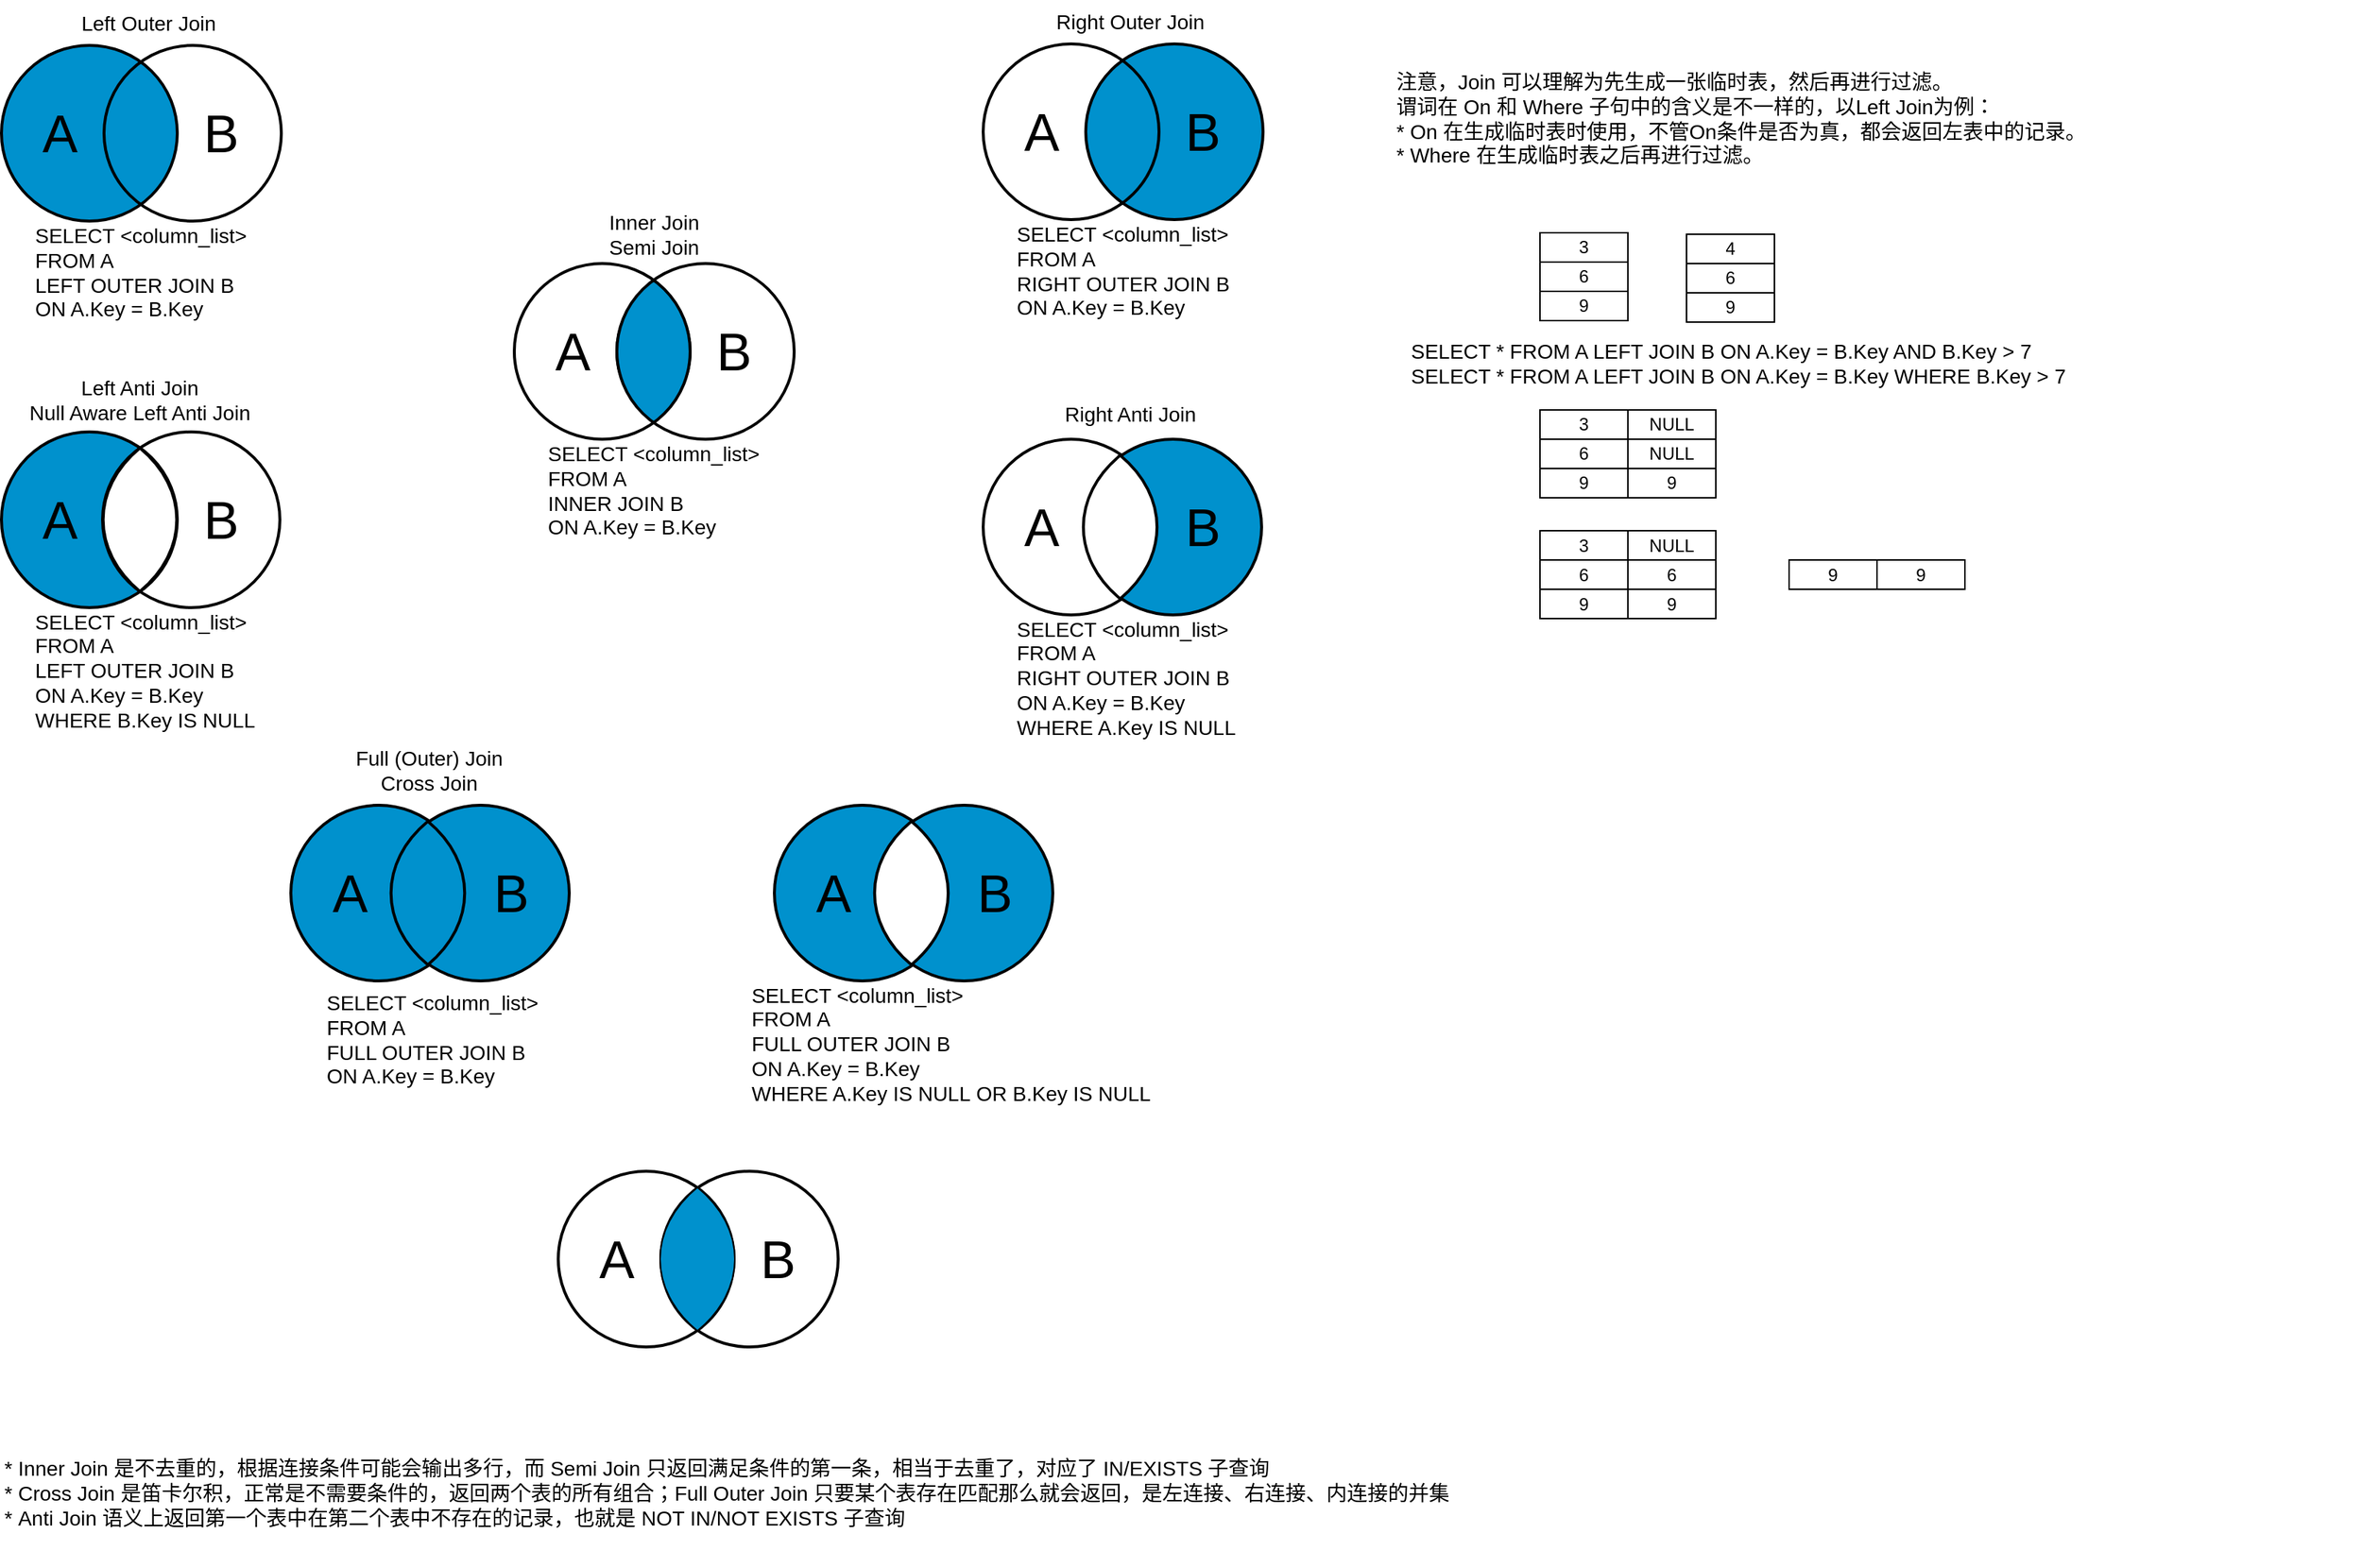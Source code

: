 <mxfile version="21.2.1" type="github" pages="2">
  <diagram name="分类" id="ajbURzdYclpMywsQjJ3K">
    <mxGraphModel dx="1509" dy="745" grid="1" gridSize="10" guides="1" tooltips="1" connect="1" arrows="1" fold="1" page="1" pageScale="1" pageWidth="827" pageHeight="1169" math="0" shadow="0">
      <root>
        <mxCell id="0" />
        <mxCell id="1" parent="0" />
        <mxCell id="jb7_rmF7QIzovICEutT_-22" value="" style="ellipse;whiteSpace=wrap;html=1;aspect=fixed;fillColor=none;strokeWidth=2;" vertex="1" parent="1">
          <mxGeometry x="390" y="810" width="120" height="120" as="geometry" />
        </mxCell>
        <mxCell id="jb7_rmF7QIzovICEutT_-23" value="" style="ellipse;whiteSpace=wrap;html=1;aspect=fixed;fillColor=none;strokeWidth=2;" vertex="1" parent="1">
          <mxGeometry x="460" y="810" width="121" height="120" as="geometry" />
        </mxCell>
        <mxCell id="jb7_rmF7QIzovICEutT_-24" value="&lt;font style=&quot;font-size: 36px;&quot;&gt;A&lt;/font&gt;" style="text;html=1;strokeColor=none;fillColor=none;align=center;verticalAlign=middle;whiteSpace=wrap;rounded=0;" vertex="1" parent="1">
          <mxGeometry x="400" y="847.5" width="60" height="45" as="geometry" />
        </mxCell>
        <mxCell id="jb7_rmF7QIzovICEutT_-26" value="&lt;font style=&quot;font-size: 36px;&quot;&gt;B&lt;/font&gt;" style="text;html=1;strokeColor=none;fillColor=none;align=center;verticalAlign=middle;whiteSpace=wrap;rounded=0;" vertex="1" parent="1">
          <mxGeometry x="510" y="847.5" width="60" height="45" as="geometry" />
        </mxCell>
        <mxCell id="jb7_rmF7QIzovICEutT_-21" value="" style="whiteSpace=wrap;html=1;shape=mxgraph.basic.pointed_oval;fillColor=#0091cd;" vertex="1" parent="1">
          <mxGeometry x="451" y="821" width="68" height="98" as="geometry" />
        </mxCell>
        <mxCell id="jb7_rmF7QIzovICEutT_-28" value="" style="ellipse;whiteSpace=wrap;html=1;aspect=fixed;fillColor=#0091cd;strokeWidth=2;" vertex="1" parent="1">
          <mxGeometry x="10" y="41" width="120" height="120" as="geometry" />
        </mxCell>
        <mxCell id="jb7_rmF7QIzovICEutT_-29" value="" style="ellipse;whiteSpace=wrap;html=1;aspect=fixed;fillColor=none;strokeWidth=2;" vertex="1" parent="1">
          <mxGeometry x="80" y="41" width="121" height="120" as="geometry" />
        </mxCell>
        <mxCell id="jb7_rmF7QIzovICEutT_-30" value="&lt;font style=&quot;font-size: 36px;&quot;&gt;A&lt;/font&gt;" style="text;html=1;strokeColor=none;fillColor=none;align=center;verticalAlign=middle;whiteSpace=wrap;rounded=0;" vertex="1" parent="1">
          <mxGeometry x="20" y="78.5" width="60" height="45" as="geometry" />
        </mxCell>
        <mxCell id="jb7_rmF7QIzovICEutT_-31" value="&lt;font style=&quot;font-size: 36px;&quot;&gt;B&lt;/font&gt;" style="text;html=1;strokeColor=none;fillColor=none;align=center;verticalAlign=middle;whiteSpace=wrap;rounded=0;" vertex="1" parent="1">
          <mxGeometry x="130" y="78.5" width="60" height="45" as="geometry" />
        </mxCell>
        <mxCell id="jb7_rmF7QIzovICEutT_-33" value="&lt;font style=&quot;font-size: 14px;&quot;&gt;SELECT &amp;lt;column_list&amp;gt;&lt;br&gt;&lt;div style=&quot;&quot;&gt;&lt;span style=&quot;background-color: initial;&quot;&gt;FROM A&lt;/span&gt;&lt;/div&gt;&lt;div style=&quot;&quot;&gt;&lt;span style=&quot;background-color: initial;&quot;&gt;LEFT OUTER JOIN B&lt;/span&gt;&lt;/div&gt;&lt;div style=&quot;&quot;&gt;&lt;span style=&quot;background-color: initial;&quot;&gt;ON A.Key = B.Key&lt;/span&gt;&lt;/div&gt;&lt;/font&gt;" style="text;html=1;strokeColor=none;fillColor=none;align=left;verticalAlign=middle;whiteSpace=wrap;rounded=0;" vertex="1" parent="1">
          <mxGeometry x="31" y="161" width="159" height="70" as="geometry" />
        </mxCell>
        <mxCell id="jb7_rmF7QIzovICEutT_-34" value="&lt;span style=&quot;font-size: 14px;&quot;&gt;Left Outer Join&lt;/span&gt;" style="text;html=1;strokeColor=none;fillColor=none;align=center;verticalAlign=middle;whiteSpace=wrap;rounded=0;" vertex="1" parent="1">
          <mxGeometry x="51" y="11" width="119" height="30" as="geometry" />
        </mxCell>
        <mxCell id="jb7_rmF7QIzovICEutT_-35" value="" style="ellipse;whiteSpace=wrap;html=1;aspect=fixed;fillColor=#0091CD;strokeWidth=2;" vertex="1" parent="1">
          <mxGeometry x="10" y="305" width="120" height="120" as="geometry" />
        </mxCell>
        <mxCell id="jb7_rmF7QIzovICEutT_-37" value="&lt;font style=&quot;font-size: 36px;&quot;&gt;A&lt;/font&gt;" style="text;html=1;strokeColor=none;fillColor=none;align=center;verticalAlign=middle;whiteSpace=wrap;rounded=0;" vertex="1" parent="1">
          <mxGeometry x="20" y="342.5" width="60" height="45" as="geometry" />
        </mxCell>
        <mxCell id="jb7_rmF7QIzovICEutT_-38" value="&lt;font style=&quot;font-size: 36px;&quot;&gt;B&lt;/font&gt;" style="text;html=1;strokeColor=none;fillColor=none;align=center;verticalAlign=middle;whiteSpace=wrap;rounded=0;" vertex="1" parent="1">
          <mxGeometry x="130" y="342.5" width="60" height="45" as="geometry" />
        </mxCell>
        <mxCell id="jb7_rmF7QIzovICEutT_-36" value="" style="ellipse;whiteSpace=wrap;html=1;aspect=fixed;fillColor=none;strokeWidth=2;" vertex="1" parent="1">
          <mxGeometry x="79" y="305" width="121" height="120" as="geometry" />
        </mxCell>
        <mxCell id="jb7_rmF7QIzovICEutT_-40" value="&lt;font style=&quot;font-size: 14px;&quot;&gt;SELECT &amp;lt;column_list&amp;gt;&lt;br&gt;&lt;div style=&quot;&quot;&gt;&lt;span style=&quot;background-color: initial;&quot;&gt;FROM A&lt;/span&gt;&lt;/div&gt;&lt;div style=&quot;&quot;&gt;&lt;span style=&quot;background-color: initial;&quot;&gt;LEFT OUTER JOIN B&lt;/span&gt;&lt;/div&gt;&lt;div style=&quot;&quot;&gt;&lt;span style=&quot;background-color: initial;&quot;&gt;ON A.Key = B.Key&lt;/span&gt;&lt;/div&gt;&lt;div style=&quot;&quot;&gt;&lt;span style=&quot;background-color: initial;&quot;&gt;WHERE B.Key IS NULL&lt;/span&gt;&lt;/div&gt;&lt;/font&gt;" style="text;html=1;strokeColor=none;fillColor=none;align=left;verticalAlign=middle;whiteSpace=wrap;rounded=0;" vertex="1" parent="1">
          <mxGeometry x="31" y="425" width="159" height="85" as="geometry" />
        </mxCell>
        <mxCell id="jb7_rmF7QIzovICEutT_-41" value="&lt;span style=&quot;font-size: 14px;&quot;&gt;Left Anti Join&lt;br&gt;Null Aware Left Anti Join&lt;br&gt;&lt;/span&gt;" style="text;html=1;strokeColor=none;fillColor=none;align=center;verticalAlign=middle;whiteSpace=wrap;rounded=0;" vertex="1" parent="1">
          <mxGeometry x="15" y="260" width="179" height="45" as="geometry" />
        </mxCell>
        <mxCell id="jb7_rmF7QIzovICEutT_-39" value="" style="whiteSpace=wrap;html=1;shape=mxgraph.basic.pointed_oval;fillColor=#FFFFFF;strokeWidth=2;" vertex="1" parent="1">
          <mxGeometry x="71" y="316" width="67" height="98" as="geometry" />
        </mxCell>
        <mxCell id="jb7_rmF7QIzovICEutT_-63" value="" style="ellipse;whiteSpace=wrap;html=1;aspect=fixed;fillColor=#0091CD;strokeWidth=2;" vertex="1" parent="1">
          <mxGeometry x="207.5" y="560" width="120" height="120" as="geometry" />
        </mxCell>
        <mxCell id="jb7_rmF7QIzovICEutT_-64" value="&lt;font style=&quot;font-size: 36px;&quot;&gt;A&lt;/font&gt;" style="text;html=1;strokeColor=none;fillColor=none;align=center;verticalAlign=middle;whiteSpace=wrap;rounded=0;" vertex="1" parent="1">
          <mxGeometry x="217.5" y="597.5" width="60" height="45" as="geometry" />
        </mxCell>
        <mxCell id="jb7_rmF7QIzovICEutT_-65" value="" style="ellipse;whiteSpace=wrap;html=1;aspect=fixed;fillColor=#0091CD;strokeWidth=2;" vertex="1" parent="1">
          <mxGeometry x="276.5" y="560" width="121" height="120" as="geometry" />
        </mxCell>
        <mxCell id="jb7_rmF7QIzovICEutT_-66" value="" style="whiteSpace=wrap;html=1;shape=mxgraph.basic.pointed_oval;fillColor=#0091CD;strokeWidth=2;" vertex="1" parent="1">
          <mxGeometry x="267.5" y="571" width="67" height="98" as="geometry" />
        </mxCell>
        <mxCell id="jb7_rmF7QIzovICEutT_-67" value="&lt;font style=&quot;font-size: 14px;&quot;&gt;SELECT &amp;lt;column_list&amp;gt;&lt;br&gt;&lt;div style=&quot;&quot;&gt;&lt;span style=&quot;background-color: initial;&quot;&gt;FROM A&lt;/span&gt;&lt;/div&gt;&lt;div style=&quot;&quot;&gt;&lt;span style=&quot;background-color: initial;&quot;&gt;FULL OUTER JOIN B&lt;/span&gt;&lt;/div&gt;&lt;div style=&quot;&quot;&gt;&lt;span style=&quot;background-color: initial;&quot;&gt;ON A.Key = B.Key&lt;/span&gt;&lt;/div&gt;&lt;/font&gt;" style="text;html=1;strokeColor=none;fillColor=none;align=left;verticalAlign=middle;whiteSpace=wrap;rounded=0;" vertex="1" parent="1">
          <mxGeometry x="230" y="680" width="157.5" height="80" as="geometry" />
        </mxCell>
        <mxCell id="jb7_rmF7QIzovICEutT_-68" value="&lt;span style=&quot;font-size: 14px;&quot;&gt;Full (Outer) Join&lt;br&gt;Cross Join&lt;/span&gt;" style="text;html=1;strokeColor=none;fillColor=none;align=center;verticalAlign=middle;whiteSpace=wrap;rounded=0;" vertex="1" parent="1">
          <mxGeometry x="214" y="520" width="176" height="31" as="geometry" />
        </mxCell>
        <mxCell id="jb7_rmF7QIzovICEutT_-69" value="&lt;font style=&quot;font-size: 36px;&quot;&gt;B&lt;/font&gt;" style="text;html=1;strokeColor=none;fillColor=none;align=center;verticalAlign=middle;whiteSpace=wrap;rounded=0;" vertex="1" parent="1">
          <mxGeometry x="327.5" y="597.5" width="60" height="45" as="geometry" />
        </mxCell>
        <mxCell id="jb7_rmF7QIzovICEutT_-74" value="" style="group" vertex="1" connectable="0" parent="1">
          <mxGeometry x="680" y="277.5" width="190" height="237.5" as="geometry" />
        </mxCell>
        <mxCell id="jb7_rmF7QIzovICEutT_-48" value="" style="ellipse;whiteSpace=wrap;html=1;aspect=fixed;fillColor=none;strokeWidth=2;" vertex="1" parent="jb7_rmF7QIzovICEutT_-74">
          <mxGeometry y="32.5" width="120" height="120" as="geometry" />
        </mxCell>
        <mxCell id="jb7_rmF7QIzovICEutT_-49" value="&lt;font style=&quot;font-size: 36px;&quot;&gt;A&lt;/font&gt;" style="text;html=1;strokeColor=none;fillColor=none;align=center;verticalAlign=middle;whiteSpace=wrap;rounded=0;" vertex="1" parent="jb7_rmF7QIzovICEutT_-74">
          <mxGeometry x="10" y="70" width="60" height="45" as="geometry" />
        </mxCell>
        <mxCell id="jb7_rmF7QIzovICEutT_-52" value="" style="ellipse;whiteSpace=wrap;html=1;aspect=fixed;fillColor=#0091CD;strokeWidth=2;" vertex="1" parent="jb7_rmF7QIzovICEutT_-74">
          <mxGeometry x="69" y="32.5" width="121" height="120" as="geometry" />
        </mxCell>
        <mxCell id="jb7_rmF7QIzovICEutT_-51" value="" style="whiteSpace=wrap;html=1;shape=mxgraph.basic.pointed_oval;fillColor=#FFFFFF;strokeWidth=2;" vertex="1" parent="jb7_rmF7QIzovICEutT_-74">
          <mxGeometry x="60" y="43.5" width="67" height="98" as="geometry" />
        </mxCell>
        <mxCell id="jb7_rmF7QIzovICEutT_-53" value="&lt;font style=&quot;font-size: 14px;&quot;&gt;SELECT &amp;lt;column_list&amp;gt;&lt;br&gt;&lt;div style=&quot;&quot;&gt;&lt;span style=&quot;background-color: initial;&quot;&gt;FROM A&lt;/span&gt;&lt;/div&gt;&lt;div style=&quot;&quot;&gt;&lt;span style=&quot;background-color: initial;&quot;&gt;RIGHT OUTER JOIN B&lt;/span&gt;&lt;/div&gt;&lt;div style=&quot;&quot;&gt;&lt;span style=&quot;background-color: initial;&quot;&gt;ON A.Key = B.Key&lt;/span&gt;&lt;/div&gt;&lt;div style=&quot;&quot;&gt;&lt;span style=&quot;background-color: initial;&quot;&gt;WHERE A.Key IS NULL&lt;/span&gt;&lt;/div&gt;&lt;/font&gt;" style="text;html=1;strokeColor=none;fillColor=none;align=left;verticalAlign=middle;whiteSpace=wrap;rounded=0;" vertex="1" parent="jb7_rmF7QIzovICEutT_-74">
          <mxGeometry x="21" y="152.5" width="159" height="85" as="geometry" />
        </mxCell>
        <mxCell id="jb7_rmF7QIzovICEutT_-54" value="&lt;span style=&quot;font-size: 14px;&quot;&gt;Right Anti Join&lt;/span&gt;" style="text;html=1;strokeColor=none;fillColor=none;align=center;verticalAlign=middle;whiteSpace=wrap;rounded=0;" vertex="1" parent="jb7_rmF7QIzovICEutT_-74">
          <mxGeometry x="41" width="119" height="30" as="geometry" />
        </mxCell>
        <mxCell id="jb7_rmF7QIzovICEutT_-55" value="&lt;font style=&quot;font-size: 36px;&quot;&gt;B&lt;/font&gt;" style="text;html=1;strokeColor=none;fillColor=none;align=center;verticalAlign=middle;whiteSpace=wrap;rounded=0;" vertex="1" parent="jb7_rmF7QIzovICEutT_-74">
          <mxGeometry x="120" y="70" width="60" height="45" as="geometry" />
        </mxCell>
        <mxCell id="jb7_rmF7QIzovICEutT_-75" value="&lt;span style=&quot;font-size: 14px;&quot;&gt;* Inner Join 是不去重的，根据连接条件可能会输出多行，而 Semi Join 只返回满足条件的第一条，相当于去重了，对应了 IN/EXISTS 子查询&lt;br&gt;* Cross Join 是笛卡尔积，正常是不需要条件的，返回两个表的所有组合；Full Outer Join 只要某个表存在匹配那么就会返回，是左连接、右连接、内连接的并集&lt;br&gt;* Anti Join 语义上返回第一个表中在第二个表中不存在的记录，也就是 NOT IN/NOT EXISTS 子查询&lt;br&gt;&lt;/span&gt;" style="text;html=1;strokeColor=none;fillColor=none;align=left;verticalAlign=middle;whiteSpace=wrap;rounded=0;" vertex="1" parent="1">
          <mxGeometry x="10" y="980" width="1000" height="100" as="geometry" />
        </mxCell>
        <mxCell id="jb7_rmF7QIzovICEutT_-76" value="" style="group" vertex="1" connectable="0" parent="1">
          <mxGeometry x="680" y="10" width="191" height="220" as="geometry" />
        </mxCell>
        <mxCell id="jb7_rmF7QIzovICEutT_-43" value="" style="ellipse;whiteSpace=wrap;html=1;aspect=fixed;fillColor=#0091CD;strokeWidth=2;" vertex="1" parent="jb7_rmF7QIzovICEutT_-76">
          <mxGeometry x="70" y="30" width="121" height="120" as="geometry" />
        </mxCell>
        <mxCell id="jb7_rmF7QIzovICEutT_-44" value="&lt;font style=&quot;font-size: 36px;&quot;&gt;A&lt;/font&gt;" style="text;html=1;strokeColor=none;fillColor=none;align=center;verticalAlign=middle;whiteSpace=wrap;rounded=0;" vertex="1" parent="jb7_rmF7QIzovICEutT_-76">
          <mxGeometry x="10" y="67.5" width="60" height="45" as="geometry" />
        </mxCell>
        <mxCell id="jb7_rmF7QIzovICEutT_-45" value="&lt;font style=&quot;font-size: 36px;&quot;&gt;B&lt;/font&gt;" style="text;html=1;strokeColor=none;fillColor=none;align=center;verticalAlign=middle;whiteSpace=wrap;rounded=0;" vertex="1" parent="jb7_rmF7QIzovICEutT_-76">
          <mxGeometry x="120" y="67.5" width="60" height="45" as="geometry" />
        </mxCell>
        <mxCell id="jb7_rmF7QIzovICEutT_-46" value="&lt;font style=&quot;font-size: 14px;&quot;&gt;SELECT &amp;lt;column_list&amp;gt;&lt;br&gt;&lt;div style=&quot;&quot;&gt;&lt;span style=&quot;background-color: initial;&quot;&gt;FROM A&lt;/span&gt;&lt;/div&gt;&lt;div style=&quot;&quot;&gt;&lt;span style=&quot;background-color: initial;&quot;&gt;RIGHT OUTER JOIN B&lt;/span&gt;&lt;/div&gt;&lt;div style=&quot;&quot;&gt;&lt;span style=&quot;background-color: initial;&quot;&gt;ON A.Key = B.Key&lt;/span&gt;&lt;/div&gt;&lt;/font&gt;" style="text;html=1;strokeColor=none;fillColor=none;align=left;verticalAlign=middle;whiteSpace=wrap;rounded=0;" vertex="1" parent="jb7_rmF7QIzovICEutT_-76">
          <mxGeometry x="21" y="150" width="159" height="70" as="geometry" />
        </mxCell>
        <mxCell id="jb7_rmF7QIzovICEutT_-47" value="&lt;span style=&quot;font-size: 14px;&quot;&gt;Right Outer Join&lt;/span&gt;" style="text;html=1;strokeColor=none;fillColor=none;align=center;verticalAlign=middle;whiteSpace=wrap;rounded=0;" vertex="1" parent="jb7_rmF7QIzovICEutT_-76">
          <mxGeometry x="41" width="119" height="30" as="geometry" />
        </mxCell>
        <mxCell id="jb7_rmF7QIzovICEutT_-42" value="" style="ellipse;whiteSpace=wrap;html=1;aspect=fixed;fillColor=none;strokeWidth=2;" vertex="1" parent="jb7_rmF7QIzovICEutT_-76">
          <mxGeometry y="30" width="120" height="120" as="geometry" />
        </mxCell>
        <mxCell id="jb7_rmF7QIzovICEutT_-77" value="" style="group" vertex="1" connectable="0" parent="1">
          <mxGeometry x="360" y="150" width="191" height="230" as="geometry" />
        </mxCell>
        <mxCell id="jb7_rmF7QIzovICEutT_-8" value="" style="whiteSpace=wrap;html=1;shape=mxgraph.basic.pointed_oval;fillColor=#0091cd;" vertex="1" parent="jb7_rmF7QIzovICEutT_-77">
          <mxGeometry x="61" y="51" width="68" height="98" as="geometry" />
        </mxCell>
        <mxCell id="jb7_rmF7QIzovICEutT_-6" value="" style="ellipse;whiteSpace=wrap;html=1;aspect=fixed;fillColor=none;strokeWidth=2;" vertex="1" parent="jb7_rmF7QIzovICEutT_-77">
          <mxGeometry y="40" width="120" height="120" as="geometry" />
        </mxCell>
        <mxCell id="jb7_rmF7QIzovICEutT_-7" value="" style="ellipse;whiteSpace=wrap;html=1;aspect=fixed;fillColor=none;strokeWidth=2;" vertex="1" parent="jb7_rmF7QIzovICEutT_-77">
          <mxGeometry x="70" y="40" width="121" height="120" as="geometry" />
        </mxCell>
        <mxCell id="jb7_rmF7QIzovICEutT_-10" value="&lt;font style=&quot;font-size: 36px;&quot;&gt;A&lt;/font&gt;" style="text;html=1;strokeColor=none;fillColor=none;align=center;verticalAlign=middle;whiteSpace=wrap;rounded=0;" vertex="1" parent="jb7_rmF7QIzovICEutT_-77">
          <mxGeometry x="10" y="77.5" width="60" height="45" as="geometry" />
        </mxCell>
        <mxCell id="jb7_rmF7QIzovICEutT_-11" value="&lt;font style=&quot;font-size: 14px;&quot;&gt;SELECT &amp;lt;column_list&amp;gt;&lt;br&gt;&lt;div style=&quot;&quot;&gt;&lt;span style=&quot;background-color: initial;&quot;&gt;FROM A&lt;/span&gt;&lt;/div&gt;&lt;div style=&quot;&quot;&gt;&lt;span style=&quot;background-color: initial;&quot;&gt;INNER JOIN B&lt;/span&gt;&lt;/div&gt;&lt;div style=&quot;&quot;&gt;&lt;span style=&quot;background-color: initial;&quot;&gt;ON A.Key = B.Key&lt;/span&gt;&lt;/div&gt;&lt;/font&gt;" style="text;html=1;strokeColor=none;fillColor=none;align=left;verticalAlign=middle;whiteSpace=wrap;rounded=0;" vertex="1" parent="jb7_rmF7QIzovICEutT_-77">
          <mxGeometry x="21" y="160" width="159" height="70" as="geometry" />
        </mxCell>
        <mxCell id="jb7_rmF7QIzovICEutT_-12" value="&lt;font style=&quot;font-size: 36px;&quot;&gt;B&lt;/font&gt;" style="text;html=1;strokeColor=none;fillColor=none;align=center;verticalAlign=middle;whiteSpace=wrap;rounded=0;" vertex="1" parent="jb7_rmF7QIzovICEutT_-77">
          <mxGeometry x="120" y="77.5" width="60" height="45" as="geometry" />
        </mxCell>
        <mxCell id="jb7_rmF7QIzovICEutT_-13" value="&lt;span style=&quot;font-size: 14px;&quot;&gt;Inner Join&lt;br&gt;Semi Join&lt;br&gt;&lt;/span&gt;" style="text;html=1;strokeColor=none;fillColor=none;align=center;verticalAlign=middle;whiteSpace=wrap;rounded=0;" vertex="1" parent="jb7_rmF7QIzovICEutT_-77">
          <mxGeometry x="35.5" width="119" height="40" as="geometry" />
        </mxCell>
        <mxCell id="jb7_rmF7QIzovICEutT_-56" value="" style="ellipse;whiteSpace=wrap;html=1;aspect=fixed;fillColor=#0091CD;strokeWidth=2;" vertex="1" parent="1">
          <mxGeometry x="537.5" y="560" width="120" height="120" as="geometry" />
        </mxCell>
        <mxCell id="jb7_rmF7QIzovICEutT_-57" value="&lt;font style=&quot;font-size: 36px;&quot;&gt;A&lt;/font&gt;" style="text;html=1;strokeColor=none;fillColor=none;align=center;verticalAlign=middle;whiteSpace=wrap;rounded=0;" vertex="1" parent="1">
          <mxGeometry x="547.5" y="597.5" width="60" height="45" as="geometry" />
        </mxCell>
        <mxCell id="jb7_rmF7QIzovICEutT_-58" value="" style="ellipse;whiteSpace=wrap;html=1;aspect=fixed;fillColor=#0091CD;strokeWidth=2;" vertex="1" parent="1">
          <mxGeometry x="606.5" y="560" width="121" height="120" as="geometry" />
        </mxCell>
        <mxCell id="jb7_rmF7QIzovICEutT_-59" value="" style="whiteSpace=wrap;html=1;shape=mxgraph.basic.pointed_oval;fillColor=#FFFFFF;strokeWidth=2;" vertex="1" parent="1">
          <mxGeometry x="597.5" y="571" width="67" height="98" as="geometry" />
        </mxCell>
        <mxCell id="jb7_rmF7QIzovICEutT_-60" value="&lt;font style=&quot;font-size: 14px;&quot;&gt;SELECT &amp;lt;column_list&amp;gt;&lt;br&gt;&lt;div style=&quot;&quot;&gt;&lt;span style=&quot;background-color: initial;&quot;&gt;FROM A&lt;/span&gt;&lt;/div&gt;&lt;div style=&quot;&quot;&gt;&lt;span style=&quot;background-color: initial;&quot;&gt;FULL OUTER JOIN B&lt;/span&gt;&lt;/div&gt;&lt;div style=&quot;&quot;&gt;&lt;span style=&quot;background-color: initial;&quot;&gt;ON A.Key = B.Key&lt;/span&gt;&lt;/div&gt;&lt;div style=&quot;&quot;&gt;&lt;span style=&quot;background-color: initial;&quot;&gt;WHERE A.Key IS NULL&amp;nbsp;&lt;/span&gt;&lt;span style=&quot;background-color: initial;&quot;&gt;OR B.Key IS NULL&lt;/span&gt;&lt;/div&gt;&lt;/font&gt;" style="text;html=1;strokeColor=none;fillColor=none;align=left;verticalAlign=middle;whiteSpace=wrap;rounded=0;" vertex="1" parent="1">
          <mxGeometry x="520" y="680" width="294" height="85" as="geometry" />
        </mxCell>
        <mxCell id="jb7_rmF7QIzovICEutT_-62" value="&lt;font style=&quot;font-size: 36px;&quot;&gt;B&lt;/font&gt;" style="text;html=1;strokeColor=none;fillColor=none;align=center;verticalAlign=middle;whiteSpace=wrap;rounded=0;" vertex="1" parent="1">
          <mxGeometry x="657.5" y="597.5" width="60" height="45" as="geometry" />
        </mxCell>
        <mxCell id="dm5WnKuG15A1EE_-nK1A-1" value="&lt;span style=&quot;font-size: 14px;&quot;&gt;注意，Join 可以理解为先生成一张临时表，然后再进行过滤。&lt;br&gt;谓词在 On 和 Where 子句中的含义是不一样的，以Left Join为例：&lt;br&gt;* On 在生成临时表时使用，不管On条件是否为真，都会返回左表中的记录。&lt;br&gt;* Where 在生成临时表之后再进行过滤。&lt;br&gt;&lt;/span&gt;" style="text;html=1;strokeColor=none;fillColor=none;align=left;verticalAlign=middle;whiteSpace=wrap;rounded=0;" vertex="1" parent="1">
          <mxGeometry x="960" y="41" width="660" height="100" as="geometry" />
        </mxCell>
        <mxCell id="dm5WnKuG15A1EE_-nK1A-9" value="" style="shape=table;startSize=0;container=1;collapsible=0;childLayout=tableLayout;" vertex="1" parent="1">
          <mxGeometry x="1060" y="169" width="60" height="60" as="geometry" />
        </mxCell>
        <mxCell id="dm5WnKuG15A1EE_-nK1A-10" value="" style="shape=tableRow;horizontal=0;startSize=0;swimlaneHead=0;swimlaneBody=0;strokeColor=inherit;top=0;left=0;bottom=0;right=0;collapsible=0;dropTarget=0;fillColor=none;points=[[0,0.5],[1,0.5]];portConstraint=eastwest;" vertex="1" parent="dm5WnKuG15A1EE_-nK1A-9">
          <mxGeometry width="60" height="20" as="geometry" />
        </mxCell>
        <mxCell id="dm5WnKuG15A1EE_-nK1A-11" value="3" style="shape=partialRectangle;html=1;whiteSpace=wrap;connectable=0;strokeColor=inherit;overflow=hidden;fillColor=none;top=0;left=0;bottom=0;right=0;pointerEvents=1;" vertex="1" parent="dm5WnKuG15A1EE_-nK1A-10">
          <mxGeometry width="60" height="20" as="geometry">
            <mxRectangle width="60" height="20" as="alternateBounds" />
          </mxGeometry>
        </mxCell>
        <mxCell id="dm5WnKuG15A1EE_-nK1A-12" value="" style="shape=tableRow;horizontal=0;startSize=0;swimlaneHead=0;swimlaneBody=0;strokeColor=inherit;top=0;left=0;bottom=0;right=0;collapsible=0;dropTarget=0;fillColor=none;points=[[0,0.5],[1,0.5]];portConstraint=eastwest;" vertex="1" parent="dm5WnKuG15A1EE_-nK1A-9">
          <mxGeometry y="20" width="60" height="20" as="geometry" />
        </mxCell>
        <mxCell id="dm5WnKuG15A1EE_-nK1A-13" value="6" style="shape=partialRectangle;html=1;whiteSpace=wrap;connectable=0;strokeColor=inherit;overflow=hidden;fillColor=none;top=0;left=0;bottom=0;right=0;pointerEvents=1;" vertex="1" parent="dm5WnKuG15A1EE_-nK1A-12">
          <mxGeometry width="60" height="20" as="geometry">
            <mxRectangle width="60" height="20" as="alternateBounds" />
          </mxGeometry>
        </mxCell>
        <mxCell id="dm5WnKuG15A1EE_-nK1A-14" value="" style="shape=tableRow;horizontal=0;startSize=0;swimlaneHead=0;swimlaneBody=0;strokeColor=inherit;top=0;left=0;bottom=0;right=0;collapsible=0;dropTarget=0;fillColor=none;points=[[0,0.5],[1,0.5]];portConstraint=eastwest;" vertex="1" parent="dm5WnKuG15A1EE_-nK1A-9">
          <mxGeometry y="40" width="60" height="20" as="geometry" />
        </mxCell>
        <mxCell id="dm5WnKuG15A1EE_-nK1A-15" value="9" style="shape=partialRectangle;html=1;whiteSpace=wrap;connectable=0;strokeColor=inherit;overflow=hidden;fillColor=none;top=0;left=0;bottom=0;right=0;pointerEvents=1;" vertex="1" parent="dm5WnKuG15A1EE_-nK1A-14">
          <mxGeometry width="60" height="20" as="geometry">
            <mxRectangle width="60" height="20" as="alternateBounds" />
          </mxGeometry>
        </mxCell>
        <mxCell id="dm5WnKuG15A1EE_-nK1A-16" value="" style="shape=table;startSize=0;container=1;collapsible=0;childLayout=tableLayout;" vertex="1" parent="1">
          <mxGeometry x="1160" y="170" width="60" height="60" as="geometry" />
        </mxCell>
        <mxCell id="dm5WnKuG15A1EE_-nK1A-17" value="" style="shape=tableRow;horizontal=0;startSize=0;swimlaneHead=0;swimlaneBody=0;strokeColor=inherit;top=0;left=0;bottom=0;right=0;collapsible=0;dropTarget=0;fillColor=none;points=[[0,0.5],[1,0.5]];portConstraint=eastwest;" vertex="1" parent="dm5WnKuG15A1EE_-nK1A-16">
          <mxGeometry width="60" height="20" as="geometry" />
        </mxCell>
        <mxCell id="dm5WnKuG15A1EE_-nK1A-18" value="4" style="shape=partialRectangle;html=1;whiteSpace=wrap;connectable=0;strokeColor=inherit;overflow=hidden;fillColor=none;top=0;left=0;bottom=0;right=0;pointerEvents=1;" vertex="1" parent="dm5WnKuG15A1EE_-nK1A-17">
          <mxGeometry width="60" height="20" as="geometry">
            <mxRectangle width="60" height="20" as="alternateBounds" />
          </mxGeometry>
        </mxCell>
        <mxCell id="dm5WnKuG15A1EE_-nK1A-19" value="" style="shape=tableRow;horizontal=0;startSize=0;swimlaneHead=0;swimlaneBody=0;strokeColor=inherit;top=0;left=0;bottom=0;right=0;collapsible=0;dropTarget=0;fillColor=none;points=[[0,0.5],[1,0.5]];portConstraint=eastwest;" vertex="1" parent="dm5WnKuG15A1EE_-nK1A-16">
          <mxGeometry y="20" width="60" height="20" as="geometry" />
        </mxCell>
        <mxCell id="dm5WnKuG15A1EE_-nK1A-20" value="6" style="shape=partialRectangle;html=1;whiteSpace=wrap;connectable=0;strokeColor=inherit;overflow=hidden;fillColor=none;top=0;left=0;bottom=0;right=0;pointerEvents=1;" vertex="1" parent="dm5WnKuG15A1EE_-nK1A-19">
          <mxGeometry width="60" height="20" as="geometry">
            <mxRectangle width="60" height="20" as="alternateBounds" />
          </mxGeometry>
        </mxCell>
        <mxCell id="dm5WnKuG15A1EE_-nK1A-21" value="" style="shape=tableRow;horizontal=0;startSize=0;swimlaneHead=0;swimlaneBody=0;strokeColor=inherit;top=0;left=0;bottom=0;right=0;collapsible=0;dropTarget=0;fillColor=none;points=[[0,0.5],[1,0.5]];portConstraint=eastwest;" vertex="1" parent="dm5WnKuG15A1EE_-nK1A-16">
          <mxGeometry y="40" width="60" height="20" as="geometry" />
        </mxCell>
        <mxCell id="dm5WnKuG15A1EE_-nK1A-22" value="9" style="shape=partialRectangle;html=1;whiteSpace=wrap;connectable=0;strokeColor=inherit;overflow=hidden;fillColor=none;top=0;left=0;bottom=0;right=0;pointerEvents=1;" vertex="1" parent="dm5WnKuG15A1EE_-nK1A-21">
          <mxGeometry width="60" height="20" as="geometry">
            <mxRectangle width="60" height="20" as="alternateBounds" />
          </mxGeometry>
        </mxCell>
        <mxCell id="dm5WnKuG15A1EE_-nK1A-23" value="&lt;font style=&quot;font-size: 14px;&quot;&gt;&lt;font style=&quot;&quot;&gt;SELECT * FROM A LEFT JOIN B ON A.Key = B.Key AND B.Key &amp;gt; 7&lt;br&gt;&lt;/font&gt;SELECT * FROM A LEFT JOIN B ON A.Key = B.Key WHERE B.Key &amp;gt; 7&lt;/font&gt;&lt;span style=&quot;font-size: 14px;&quot;&gt;&lt;br&gt;&lt;/span&gt;" style="text;html=1;strokeColor=none;fillColor=none;align=left;verticalAlign=middle;whiteSpace=wrap;rounded=0;" vertex="1" parent="1">
          <mxGeometry x="970" y="232.5" width="500" height="50" as="geometry" />
        </mxCell>
        <mxCell id="dm5WnKuG15A1EE_-nK1A-24" value="" style="shape=table;startSize=0;container=1;collapsible=0;childLayout=tableLayout;" vertex="1" parent="1">
          <mxGeometry x="1060" y="290" width="120" height="60" as="geometry" />
        </mxCell>
        <mxCell id="dm5WnKuG15A1EE_-nK1A-25" value="" style="shape=tableRow;horizontal=0;startSize=0;swimlaneHead=0;swimlaneBody=0;strokeColor=inherit;top=0;left=0;bottom=0;right=0;collapsible=0;dropTarget=0;fillColor=none;points=[[0,0.5],[1,0.5]];portConstraint=eastwest;" vertex="1" parent="dm5WnKuG15A1EE_-nK1A-24">
          <mxGeometry width="120" height="20" as="geometry" />
        </mxCell>
        <mxCell id="dm5WnKuG15A1EE_-nK1A-26" value="3" style="shape=partialRectangle;html=1;whiteSpace=wrap;connectable=0;strokeColor=inherit;overflow=hidden;fillColor=none;top=0;left=0;bottom=0;right=0;pointerEvents=1;" vertex="1" parent="dm5WnKuG15A1EE_-nK1A-25">
          <mxGeometry width="60" height="20" as="geometry">
            <mxRectangle width="60" height="20" as="alternateBounds" />
          </mxGeometry>
        </mxCell>
        <mxCell id="dm5WnKuG15A1EE_-nK1A-27" value="NULL" style="shape=partialRectangle;html=1;whiteSpace=wrap;connectable=0;strokeColor=inherit;overflow=hidden;fillColor=none;top=0;left=0;bottom=0;right=0;pointerEvents=1;" vertex="1" parent="dm5WnKuG15A1EE_-nK1A-25">
          <mxGeometry x="60" width="60" height="20" as="geometry">
            <mxRectangle width="60" height="20" as="alternateBounds" />
          </mxGeometry>
        </mxCell>
        <mxCell id="dm5WnKuG15A1EE_-nK1A-28" value="" style="shape=tableRow;horizontal=0;startSize=0;swimlaneHead=0;swimlaneBody=0;strokeColor=inherit;top=0;left=0;bottom=0;right=0;collapsible=0;dropTarget=0;fillColor=none;points=[[0,0.5],[1,0.5]];portConstraint=eastwest;" vertex="1" parent="dm5WnKuG15A1EE_-nK1A-24">
          <mxGeometry y="20" width="120" height="20" as="geometry" />
        </mxCell>
        <mxCell id="dm5WnKuG15A1EE_-nK1A-29" value="6" style="shape=partialRectangle;html=1;whiteSpace=wrap;connectable=0;strokeColor=inherit;overflow=hidden;fillColor=none;top=0;left=0;bottom=0;right=0;pointerEvents=1;" vertex="1" parent="dm5WnKuG15A1EE_-nK1A-28">
          <mxGeometry width="60" height="20" as="geometry">
            <mxRectangle width="60" height="20" as="alternateBounds" />
          </mxGeometry>
        </mxCell>
        <mxCell id="dm5WnKuG15A1EE_-nK1A-30" value="NULL" style="shape=partialRectangle;html=1;whiteSpace=wrap;connectable=0;strokeColor=inherit;overflow=hidden;fillColor=none;top=0;left=0;bottom=0;right=0;pointerEvents=1;" vertex="1" parent="dm5WnKuG15A1EE_-nK1A-28">
          <mxGeometry x="60" width="60" height="20" as="geometry">
            <mxRectangle width="60" height="20" as="alternateBounds" />
          </mxGeometry>
        </mxCell>
        <mxCell id="dm5WnKuG15A1EE_-nK1A-31" value="" style="shape=tableRow;horizontal=0;startSize=0;swimlaneHead=0;swimlaneBody=0;strokeColor=inherit;top=0;left=0;bottom=0;right=0;collapsible=0;dropTarget=0;fillColor=none;points=[[0,0.5],[1,0.5]];portConstraint=eastwest;" vertex="1" parent="dm5WnKuG15A1EE_-nK1A-24">
          <mxGeometry y="40" width="120" height="20" as="geometry" />
        </mxCell>
        <mxCell id="dm5WnKuG15A1EE_-nK1A-32" value="9" style="shape=partialRectangle;html=1;whiteSpace=wrap;connectable=0;strokeColor=inherit;overflow=hidden;fillColor=none;top=0;left=0;bottom=0;right=0;pointerEvents=1;" vertex="1" parent="dm5WnKuG15A1EE_-nK1A-31">
          <mxGeometry width="60" height="20" as="geometry">
            <mxRectangle width="60" height="20" as="alternateBounds" />
          </mxGeometry>
        </mxCell>
        <mxCell id="dm5WnKuG15A1EE_-nK1A-33" value="9" style="shape=partialRectangle;html=1;whiteSpace=wrap;connectable=0;strokeColor=inherit;overflow=hidden;fillColor=none;top=0;left=0;bottom=0;right=0;pointerEvents=1;" vertex="1" parent="dm5WnKuG15A1EE_-nK1A-31">
          <mxGeometry x="60" width="60" height="20" as="geometry">
            <mxRectangle width="60" height="20" as="alternateBounds" />
          </mxGeometry>
        </mxCell>
        <mxCell id="dm5WnKuG15A1EE_-nK1A-34" value="" style="shape=table;startSize=0;container=1;collapsible=0;childLayout=tableLayout;" vertex="1" parent="1">
          <mxGeometry x="1060" y="372.5" width="120" height="60" as="geometry" />
        </mxCell>
        <mxCell id="dm5WnKuG15A1EE_-nK1A-35" value="" style="shape=tableRow;horizontal=0;startSize=0;swimlaneHead=0;swimlaneBody=0;strokeColor=inherit;top=0;left=0;bottom=0;right=0;collapsible=0;dropTarget=0;fillColor=none;points=[[0,0.5],[1,0.5]];portConstraint=eastwest;" vertex="1" parent="dm5WnKuG15A1EE_-nK1A-34">
          <mxGeometry width="120" height="20" as="geometry" />
        </mxCell>
        <mxCell id="dm5WnKuG15A1EE_-nK1A-36" value="3" style="shape=partialRectangle;html=1;whiteSpace=wrap;connectable=0;strokeColor=inherit;overflow=hidden;fillColor=none;top=0;left=0;bottom=0;right=0;pointerEvents=1;" vertex="1" parent="dm5WnKuG15A1EE_-nK1A-35">
          <mxGeometry width="60" height="20" as="geometry">
            <mxRectangle width="60" height="20" as="alternateBounds" />
          </mxGeometry>
        </mxCell>
        <mxCell id="dm5WnKuG15A1EE_-nK1A-37" value="NULL" style="shape=partialRectangle;html=1;whiteSpace=wrap;connectable=0;strokeColor=inherit;overflow=hidden;fillColor=none;top=0;left=0;bottom=0;right=0;pointerEvents=1;" vertex="1" parent="dm5WnKuG15A1EE_-nK1A-35">
          <mxGeometry x="60" width="60" height="20" as="geometry">
            <mxRectangle width="60" height="20" as="alternateBounds" />
          </mxGeometry>
        </mxCell>
        <mxCell id="dm5WnKuG15A1EE_-nK1A-38" value="" style="shape=tableRow;horizontal=0;startSize=0;swimlaneHead=0;swimlaneBody=0;strokeColor=inherit;top=0;left=0;bottom=0;right=0;collapsible=0;dropTarget=0;fillColor=none;points=[[0,0.5],[1,0.5]];portConstraint=eastwest;" vertex="1" parent="dm5WnKuG15A1EE_-nK1A-34">
          <mxGeometry y="20" width="120" height="20" as="geometry" />
        </mxCell>
        <mxCell id="dm5WnKuG15A1EE_-nK1A-39" value="6" style="shape=partialRectangle;html=1;whiteSpace=wrap;connectable=0;strokeColor=inherit;overflow=hidden;fillColor=none;top=0;left=0;bottom=0;right=0;pointerEvents=1;" vertex="1" parent="dm5WnKuG15A1EE_-nK1A-38">
          <mxGeometry width="60" height="20" as="geometry">
            <mxRectangle width="60" height="20" as="alternateBounds" />
          </mxGeometry>
        </mxCell>
        <mxCell id="dm5WnKuG15A1EE_-nK1A-40" value="6" style="shape=partialRectangle;html=1;whiteSpace=wrap;connectable=0;strokeColor=inherit;overflow=hidden;fillColor=none;top=0;left=0;bottom=0;right=0;pointerEvents=1;" vertex="1" parent="dm5WnKuG15A1EE_-nK1A-38">
          <mxGeometry x="60" width="60" height="20" as="geometry">
            <mxRectangle width="60" height="20" as="alternateBounds" />
          </mxGeometry>
        </mxCell>
        <mxCell id="dm5WnKuG15A1EE_-nK1A-41" value="" style="shape=tableRow;horizontal=0;startSize=0;swimlaneHead=0;swimlaneBody=0;strokeColor=inherit;top=0;left=0;bottom=0;right=0;collapsible=0;dropTarget=0;fillColor=none;points=[[0,0.5],[1,0.5]];portConstraint=eastwest;" vertex="1" parent="dm5WnKuG15A1EE_-nK1A-34">
          <mxGeometry y="40" width="120" height="20" as="geometry" />
        </mxCell>
        <mxCell id="dm5WnKuG15A1EE_-nK1A-42" value="9" style="shape=partialRectangle;html=1;whiteSpace=wrap;connectable=0;strokeColor=inherit;overflow=hidden;fillColor=none;top=0;left=0;bottom=0;right=0;pointerEvents=1;" vertex="1" parent="dm5WnKuG15A1EE_-nK1A-41">
          <mxGeometry width="60" height="20" as="geometry">
            <mxRectangle width="60" height="20" as="alternateBounds" />
          </mxGeometry>
        </mxCell>
        <mxCell id="dm5WnKuG15A1EE_-nK1A-43" value="9" style="shape=partialRectangle;html=1;whiteSpace=wrap;connectable=0;strokeColor=inherit;overflow=hidden;fillColor=none;top=0;left=0;bottom=0;right=0;pointerEvents=1;" vertex="1" parent="dm5WnKuG15A1EE_-nK1A-41">
          <mxGeometry x="60" width="60" height="20" as="geometry">
            <mxRectangle width="60" height="20" as="alternateBounds" />
          </mxGeometry>
        </mxCell>
        <mxCell id="dm5WnKuG15A1EE_-nK1A-44" value="" style="shape=table;startSize=0;container=1;collapsible=0;childLayout=tableLayout;" vertex="1" parent="1">
          <mxGeometry x="1230" y="392.5" width="120" height="20" as="geometry" />
        </mxCell>
        <mxCell id="dm5WnKuG15A1EE_-nK1A-45" value="" style="shape=tableRow;horizontal=0;startSize=0;swimlaneHead=0;swimlaneBody=0;strokeColor=inherit;top=0;left=0;bottom=0;right=0;collapsible=0;dropTarget=0;fillColor=none;points=[[0,0.5],[1,0.5]];portConstraint=eastwest;" vertex="1" parent="dm5WnKuG15A1EE_-nK1A-44">
          <mxGeometry width="120" height="20" as="geometry" />
        </mxCell>
        <mxCell id="dm5WnKuG15A1EE_-nK1A-46" value="9" style="shape=partialRectangle;html=1;whiteSpace=wrap;connectable=0;strokeColor=inherit;overflow=hidden;fillColor=none;top=0;left=0;bottom=0;right=0;pointerEvents=1;" vertex="1" parent="dm5WnKuG15A1EE_-nK1A-45">
          <mxGeometry width="60" height="20" as="geometry">
            <mxRectangle width="60" height="20" as="alternateBounds" />
          </mxGeometry>
        </mxCell>
        <mxCell id="dm5WnKuG15A1EE_-nK1A-47" value="9" style="shape=partialRectangle;html=1;whiteSpace=wrap;connectable=0;strokeColor=inherit;overflow=hidden;fillColor=none;top=0;left=0;bottom=0;right=0;pointerEvents=1;" vertex="1" parent="dm5WnKuG15A1EE_-nK1A-45">
          <mxGeometry x="60" width="60" height="20" as="geometry">
            <mxRectangle width="60" height="20" as="alternateBounds" />
          </mxGeometry>
        </mxCell>
      </root>
    </mxGraphModel>
  </diagram>
  <diagram id="hutnMxuDVXyP0bhtrPzZ" name="Join转换01">
    <mxGraphModel dx="1687" dy="833" grid="1" gridSize="10" guides="1" tooltips="1" connect="1" arrows="1" fold="1" page="1" pageScale="1" pageWidth="827" pageHeight="1169" math="0" shadow="0">
      <root>
        <mxCell id="0" />
        <mxCell id="1" parent="0" />
        <mxCell id="Syngna_R2vgminCLqFFN-1" value="默认将小表作为右表，优化有如下几个原则：&lt;br&gt;1. 优先选择性能高的算子 Semi-Join/Anti-Join &amp;gt; Inner Join &amp;gt; Outer Join &amp;gt; Full Outer Join &amp;gt; Cross Join&lt;br&gt;2. 高选择度 Join 优先于低选择度 Join，因为高选择度可以大大降低过滤后的数据&lt;br&gt;3.&amp;nbsp;减少 Join 输入量&lt;br&gt;4. 分布式下减少 Hash Join 的网络成本" style="text;whiteSpace=wrap;html=1;" vertex="1" parent="1">
          <mxGeometry x="30" y="50" width="610" height="100" as="geometry" />
        </mxCell>
        <mxCell id="K04gE3_UzFztVRfn0o1m-1" value="" style="rounded=1;whiteSpace=wrap;html=1;strokeColor=#b4a996;fillColor=#56a0d3;" vertex="1" parent="1">
          <mxGeometry x="122.5" y="330" width="145" height="60" as="geometry" />
        </mxCell>
        <mxCell id="TYfkUsatpXKmH1kGegZv-1" value="&lt;font style=&quot;&quot;&gt;&lt;span style=&quot;font-size: 24px;&quot;&gt;Filter&lt;/span&gt;&lt;br&gt;&lt;font style=&quot;font-size: 12px;&quot;&gt;(A.Key1 = B.Key2)&lt;/font&gt;&lt;br&gt;&lt;/font&gt;" style="text;html=1;strokeColor=none;fillColor=none;align=center;verticalAlign=middle;whiteSpace=wrap;rounded=0;" vertex="1" parent="1">
          <mxGeometry x="135" y="330" width="120" height="60" as="geometry" />
        </mxCell>
        <mxCell id="TYfkUsatpXKmH1kGegZv-2" value="Cross Join ==&amp;gt; Inner Join&lt;br&gt;语义上是CrossJoin，不过MySQL默认是InnerJoin，就不存在转换一说了&lt;br&gt;约束：至少存在一个表示连接关系的谓词&lt;br&gt;优化：遍历过程中就已经生成结果，而非生成笛卡尔积再过滤" style="text;html=1;strokeColor=none;fillColor=none;align=left;verticalAlign=middle;whiteSpace=wrap;rounded=0;" vertex="1" parent="1">
          <mxGeometry x="30" y="170" width="410" height="60" as="geometry" />
        </mxCell>
        <mxCell id="TYfkUsatpXKmH1kGegZv-3" value="SELECT * FROM A, B WHERE A.Key1 = B.Key2;" style="text;html=1;strokeColor=none;fillColor=none;align=center;verticalAlign=middle;whiteSpace=wrap;rounded=0;" vertex="1" parent="1">
          <mxGeometry x="50" y="240" width="330" height="40" as="geometry" />
        </mxCell>
        <mxCell id="TYfkUsatpXKmH1kGegZv-4" value="SELECT * FROM A INNER JOIN B WHERE A.Key1 = B.Key2;" style="text;html=1;strokeColor=none;fillColor=none;align=center;verticalAlign=middle;whiteSpace=wrap;rounded=0;" vertex="1" parent="1">
          <mxGeometry x="414" y="240" width="380" height="40" as="geometry" />
        </mxCell>
        <mxCell id="TYfkUsatpXKmH1kGegZv-7" value="" style="rounded=1;whiteSpace=wrap;html=1;strokeColor=#b4a996;fillColor=#56a0d3;" vertex="1" parent="1">
          <mxGeometry x="122.5" y="440" width="145" height="60" as="geometry" />
        </mxCell>
        <mxCell id="TYfkUsatpXKmH1kGegZv-8" value="&lt;font style=&quot;&quot;&gt;&lt;span style=&quot;font-size: 24px;&quot;&gt;Cross Join&lt;/span&gt;&lt;br&gt;&lt;/font&gt;" style="text;html=1;strokeColor=none;fillColor=none;align=center;verticalAlign=middle;whiteSpace=wrap;rounded=0;" vertex="1" parent="1">
          <mxGeometry x="135" y="440" width="120" height="60" as="geometry" />
        </mxCell>
        <mxCell id="TYfkUsatpXKmH1kGegZv-9" value="" style="rounded=1;whiteSpace=wrap;html=1;strokeColor=#b4a996;fillColor=#56a0d3;" vertex="1" parent="1">
          <mxGeometry x="20" y="560" width="145" height="60" as="geometry" />
        </mxCell>
        <mxCell id="TYfkUsatpXKmH1kGegZv-10" value="&lt;font style=&quot;&quot;&gt;&lt;span style=&quot;font-size: 24px;&quot;&gt;Table A&lt;/span&gt;&lt;br&gt;&lt;/font&gt;" style="text;html=1;strokeColor=none;fillColor=none;align=center;verticalAlign=middle;whiteSpace=wrap;rounded=0;" vertex="1" parent="1">
          <mxGeometry x="32.5" y="560" width="120" height="60" as="geometry" />
        </mxCell>
        <mxCell id="TYfkUsatpXKmH1kGegZv-11" value="" style="rounded=1;whiteSpace=wrap;html=1;strokeColor=#b4a996;fillColor=#56a0d3;" vertex="1" parent="1">
          <mxGeometry x="225" y="560" width="145" height="60" as="geometry" />
        </mxCell>
        <mxCell id="TYfkUsatpXKmH1kGegZv-12" value="&lt;font style=&quot;&quot;&gt;&lt;span style=&quot;font-size: 24px;&quot;&gt;Table B&lt;/span&gt;&lt;br&gt;&lt;/font&gt;" style="text;html=1;strokeColor=none;fillColor=none;align=center;verticalAlign=middle;whiteSpace=wrap;rounded=0;" vertex="1" parent="1">
          <mxGeometry x="237.5" y="560" width="120" height="60" as="geometry" />
        </mxCell>
        <mxCell id="TYfkUsatpXKmH1kGegZv-13" value="" style="endArrow=classic;html=1;rounded=0;exitX=0.5;exitY=0;exitDx=0;exitDy=0;entryX=0.5;entryY=1;entryDx=0;entryDy=0;" edge="1" parent="1" source="TYfkUsatpXKmH1kGegZv-10" target="TYfkUsatpXKmH1kGegZv-8">
          <mxGeometry width="50" height="50" relative="1" as="geometry">
            <mxPoint x="412.5" y="520" as="sourcePoint" />
            <mxPoint x="462.5" y="470" as="targetPoint" />
          </mxGeometry>
        </mxCell>
        <mxCell id="TYfkUsatpXKmH1kGegZv-14" value="" style="endArrow=classic;html=1;rounded=0;exitX=0.5;exitY=0;exitDx=0;exitDy=0;entryX=0.5;entryY=1;entryDx=0;entryDy=0;" edge="1" parent="1" source="TYfkUsatpXKmH1kGegZv-12" target="TYfkUsatpXKmH1kGegZv-8">
          <mxGeometry width="50" height="50" relative="1" as="geometry">
            <mxPoint x="102.5" y="570" as="sourcePoint" />
            <mxPoint x="205.5" y="510" as="targetPoint" />
          </mxGeometry>
        </mxCell>
        <mxCell id="TYfkUsatpXKmH1kGegZv-15" value="" style="endArrow=classic;html=1;rounded=0;entryX=0.5;entryY=1;entryDx=0;entryDy=0;" edge="1" parent="1" source="TYfkUsatpXKmH1kGegZv-8" target="TYfkUsatpXKmH1kGegZv-1">
          <mxGeometry width="50" height="50" relative="1" as="geometry">
            <mxPoint x="307.5" y="570" as="sourcePoint" />
            <mxPoint x="205.5" y="510" as="targetPoint" />
          </mxGeometry>
        </mxCell>
        <mxCell id="TYfkUsatpXKmH1kGegZv-16" value="" style="endArrow=classic;html=1;rounded=0;exitX=0.5;exitY=0;exitDx=0;exitDy=0;" edge="1" parent="1" source="TYfkUsatpXKmH1kGegZv-1">
          <mxGeometry width="50" height="50" relative="1" as="geometry">
            <mxPoint x="317.5" y="580" as="sourcePoint" />
            <mxPoint x="195.5" y="290" as="targetPoint" />
          </mxGeometry>
        </mxCell>
        <mxCell id="TYfkUsatpXKmH1kGegZv-19" value="" style="rounded=1;whiteSpace=wrap;html=1;strokeColor=#b4a996;fillColor=#56a0d3;" vertex="1" parent="1">
          <mxGeometry x="531.5" y="370" width="145" height="60" as="geometry" />
        </mxCell>
        <mxCell id="TYfkUsatpXKmH1kGegZv-20" value="&lt;font style=&quot;&quot;&gt;&lt;span style=&quot;font-size: 24px;&quot;&gt;Inner Join&lt;/span&gt;&lt;br&gt;&lt;/font&gt;" style="text;html=1;strokeColor=none;fillColor=none;align=center;verticalAlign=middle;whiteSpace=wrap;rounded=0;" vertex="1" parent="1">
          <mxGeometry x="544" y="370" width="120" height="60" as="geometry" />
        </mxCell>
        <mxCell id="TYfkUsatpXKmH1kGegZv-21" value="" style="rounded=1;whiteSpace=wrap;html=1;strokeColor=#b4a996;fillColor=#56a0d3;" vertex="1" parent="1">
          <mxGeometry x="429" y="490" width="145" height="60" as="geometry" />
        </mxCell>
        <mxCell id="TYfkUsatpXKmH1kGegZv-22" value="&lt;font style=&quot;&quot;&gt;&lt;span style=&quot;font-size: 24px;&quot;&gt;Table A&lt;/span&gt;&lt;br&gt;&lt;/font&gt;" style="text;html=1;strokeColor=none;fillColor=none;align=center;verticalAlign=middle;whiteSpace=wrap;rounded=0;" vertex="1" parent="1">
          <mxGeometry x="441.5" y="490" width="120" height="60" as="geometry" />
        </mxCell>
        <mxCell id="TYfkUsatpXKmH1kGegZv-23" value="" style="rounded=1;whiteSpace=wrap;html=1;strokeColor=#b4a996;fillColor=#56a0d3;" vertex="1" parent="1">
          <mxGeometry x="634" y="490" width="145" height="60" as="geometry" />
        </mxCell>
        <mxCell id="TYfkUsatpXKmH1kGegZv-24" value="&lt;font style=&quot;&quot;&gt;&lt;span style=&quot;font-size: 24px;&quot;&gt;Table B&lt;/span&gt;&lt;br&gt;&lt;/font&gt;" style="text;html=1;strokeColor=none;fillColor=none;align=center;verticalAlign=middle;whiteSpace=wrap;rounded=0;" vertex="1" parent="1">
          <mxGeometry x="646.5" y="490" width="120" height="60" as="geometry" />
        </mxCell>
        <mxCell id="TYfkUsatpXKmH1kGegZv-25" value="" style="endArrow=classic;html=1;rounded=0;exitX=0.5;exitY=0;exitDx=0;exitDy=0;entryX=0.5;entryY=1;entryDx=0;entryDy=0;" edge="1" parent="1" source="TYfkUsatpXKmH1kGegZv-22" target="TYfkUsatpXKmH1kGegZv-20">
          <mxGeometry width="50" height="50" relative="1" as="geometry">
            <mxPoint x="821.5" y="450" as="sourcePoint" />
            <mxPoint x="871.5" y="400" as="targetPoint" />
          </mxGeometry>
        </mxCell>
        <mxCell id="TYfkUsatpXKmH1kGegZv-26" value="" style="endArrow=classic;html=1;rounded=0;exitX=0.5;exitY=0;exitDx=0;exitDy=0;entryX=0.5;entryY=1;entryDx=0;entryDy=0;" edge="1" parent="1" source="TYfkUsatpXKmH1kGegZv-24" target="TYfkUsatpXKmH1kGegZv-20">
          <mxGeometry width="50" height="50" relative="1" as="geometry">
            <mxPoint x="511.5" y="500" as="sourcePoint" />
            <mxPoint x="614.5" y="440" as="targetPoint" />
          </mxGeometry>
        </mxCell>
        <mxCell id="TYfkUsatpXKmH1kGegZv-27" value="" style="endArrow=classic;html=1;rounded=0;entryX=0.5;entryY=1;entryDx=0;entryDy=0;" edge="1" parent="1" source="TYfkUsatpXKmH1kGegZv-20">
          <mxGeometry width="50" height="50" relative="1" as="geometry">
            <mxPoint x="716.5" y="500" as="sourcePoint" />
            <mxPoint x="604" y="320" as="targetPoint" />
          </mxGeometry>
        </mxCell>
        <mxCell id="0Fwr5zXWO0NyCMhMbKsA-16" value="" style="shape=table;startSize=0;container=1;collapsible=0;childLayout=tableLayout;" vertex="1" parent="1">
          <mxGeometry x="50" y="630" width="60" height="40" as="geometry" />
        </mxCell>
        <mxCell id="0Fwr5zXWO0NyCMhMbKsA-17" value="" style="shape=tableRow;horizontal=0;startSize=0;swimlaneHead=0;swimlaneBody=0;strokeColor=inherit;top=0;left=0;bottom=0;right=0;collapsible=0;dropTarget=0;fillColor=none;points=[[0,0.5],[1,0.5]];portConstraint=eastwest;" vertex="1" parent="0Fwr5zXWO0NyCMhMbKsA-16">
          <mxGeometry width="60" height="20" as="geometry" />
        </mxCell>
        <mxCell id="0Fwr5zXWO0NyCMhMbKsA-18" value="3" style="shape=partialRectangle;html=1;whiteSpace=wrap;connectable=0;strokeColor=inherit;overflow=hidden;fillColor=none;top=0;left=0;bottom=0;right=0;pointerEvents=1;" vertex="1" parent="0Fwr5zXWO0NyCMhMbKsA-17">
          <mxGeometry width="60" height="20" as="geometry">
            <mxRectangle width="60" height="20" as="alternateBounds" />
          </mxGeometry>
        </mxCell>
        <mxCell id="0Fwr5zXWO0NyCMhMbKsA-19" value="" style="shape=tableRow;horizontal=0;startSize=0;swimlaneHead=0;swimlaneBody=0;strokeColor=inherit;top=0;left=0;bottom=0;right=0;collapsible=0;dropTarget=0;fillColor=none;points=[[0,0.5],[1,0.5]];portConstraint=eastwest;" vertex="1" parent="0Fwr5zXWO0NyCMhMbKsA-16">
          <mxGeometry y="20" width="60" height="20" as="geometry" />
        </mxCell>
        <mxCell id="0Fwr5zXWO0NyCMhMbKsA-20" value="9" style="shape=partialRectangle;html=1;whiteSpace=wrap;connectable=0;strokeColor=inherit;overflow=hidden;fillColor=none;top=0;left=0;bottom=0;right=0;pointerEvents=1;" vertex="1" parent="0Fwr5zXWO0NyCMhMbKsA-19">
          <mxGeometry width="60" height="20" as="geometry">
            <mxRectangle width="60" height="20" as="alternateBounds" />
          </mxGeometry>
        </mxCell>
        <mxCell id="0Fwr5zXWO0NyCMhMbKsA-21" value="" style="shape=table;startSize=0;container=1;collapsible=0;childLayout=tableLayout;" vertex="1" parent="1">
          <mxGeometry x="267.5" y="630" width="60" height="40" as="geometry" />
        </mxCell>
        <mxCell id="0Fwr5zXWO0NyCMhMbKsA-22" value="" style="shape=tableRow;horizontal=0;startSize=0;swimlaneHead=0;swimlaneBody=0;strokeColor=inherit;top=0;left=0;bottom=0;right=0;collapsible=0;dropTarget=0;fillColor=none;points=[[0,0.5],[1,0.5]];portConstraint=eastwest;" vertex="1" parent="0Fwr5zXWO0NyCMhMbKsA-21">
          <mxGeometry width="60" height="20" as="geometry" />
        </mxCell>
        <mxCell id="0Fwr5zXWO0NyCMhMbKsA-23" value="6" style="shape=partialRectangle;html=1;whiteSpace=wrap;connectable=0;strokeColor=inherit;overflow=hidden;fillColor=none;top=0;left=0;bottom=0;right=0;pointerEvents=1;" vertex="1" parent="0Fwr5zXWO0NyCMhMbKsA-22">
          <mxGeometry width="60" height="20" as="geometry">
            <mxRectangle width="60" height="20" as="alternateBounds" />
          </mxGeometry>
        </mxCell>
        <mxCell id="0Fwr5zXWO0NyCMhMbKsA-24" value="" style="shape=tableRow;horizontal=0;startSize=0;swimlaneHead=0;swimlaneBody=0;strokeColor=inherit;top=0;left=0;bottom=0;right=0;collapsible=0;dropTarget=0;fillColor=none;points=[[0,0.5],[1,0.5]];portConstraint=eastwest;" vertex="1" parent="0Fwr5zXWO0NyCMhMbKsA-21">
          <mxGeometry y="20" width="60" height="20" as="geometry" />
        </mxCell>
        <mxCell id="0Fwr5zXWO0NyCMhMbKsA-25" value="9" style="shape=partialRectangle;html=1;whiteSpace=wrap;connectable=0;strokeColor=inherit;overflow=hidden;fillColor=none;top=0;left=0;bottom=0;right=0;pointerEvents=1;" vertex="1" parent="0Fwr5zXWO0NyCMhMbKsA-24">
          <mxGeometry width="60" height="20" as="geometry">
            <mxRectangle width="60" height="20" as="alternateBounds" />
          </mxGeometry>
        </mxCell>
        <mxCell id="0Fwr5zXWO0NyCMhMbKsA-26" value="" style="shape=table;startSize=0;container=1;collapsible=0;childLayout=tableLayout;" vertex="1" parent="1">
          <mxGeometry x="275" y="430" width="120" height="80" as="geometry" />
        </mxCell>
        <mxCell id="0Fwr5zXWO0NyCMhMbKsA-27" value="" style="shape=tableRow;horizontal=0;startSize=0;swimlaneHead=0;swimlaneBody=0;strokeColor=inherit;top=0;left=0;bottom=0;right=0;collapsible=0;dropTarget=0;fillColor=none;points=[[0,0.5],[1,0.5]];portConstraint=eastwest;" vertex="1" parent="0Fwr5zXWO0NyCMhMbKsA-26">
          <mxGeometry width="120" height="20" as="geometry" />
        </mxCell>
        <mxCell id="0Fwr5zXWO0NyCMhMbKsA-28" value="3" style="shape=partialRectangle;html=1;whiteSpace=wrap;connectable=0;strokeColor=inherit;overflow=hidden;fillColor=none;top=0;left=0;bottom=0;right=0;pointerEvents=1;" vertex="1" parent="0Fwr5zXWO0NyCMhMbKsA-27">
          <mxGeometry width="60" height="20" as="geometry">
            <mxRectangle width="60" height="20" as="alternateBounds" />
          </mxGeometry>
        </mxCell>
        <mxCell id="0Fwr5zXWO0NyCMhMbKsA-29" value="6" style="shape=partialRectangle;html=1;whiteSpace=wrap;connectable=0;strokeColor=inherit;overflow=hidden;fillColor=none;top=0;left=0;bottom=0;right=0;pointerEvents=1;" vertex="1" parent="0Fwr5zXWO0NyCMhMbKsA-27">
          <mxGeometry x="60" width="60" height="20" as="geometry">
            <mxRectangle width="60" height="20" as="alternateBounds" />
          </mxGeometry>
        </mxCell>
        <mxCell id="0Fwr5zXWO0NyCMhMbKsA-30" value="" style="shape=tableRow;horizontal=0;startSize=0;swimlaneHead=0;swimlaneBody=0;strokeColor=inherit;top=0;left=0;bottom=0;right=0;collapsible=0;dropTarget=0;fillColor=none;points=[[0,0.5],[1,0.5]];portConstraint=eastwest;" vertex="1" parent="0Fwr5zXWO0NyCMhMbKsA-26">
          <mxGeometry y="20" width="120" height="20" as="geometry" />
        </mxCell>
        <mxCell id="0Fwr5zXWO0NyCMhMbKsA-31" value="3" style="shape=partialRectangle;html=1;whiteSpace=wrap;connectable=0;strokeColor=inherit;overflow=hidden;fillColor=none;top=0;left=0;bottom=0;right=0;pointerEvents=1;" vertex="1" parent="0Fwr5zXWO0NyCMhMbKsA-30">
          <mxGeometry width="60" height="20" as="geometry">
            <mxRectangle width="60" height="20" as="alternateBounds" />
          </mxGeometry>
        </mxCell>
        <mxCell id="0Fwr5zXWO0NyCMhMbKsA-32" value="9" style="shape=partialRectangle;html=1;whiteSpace=wrap;connectable=0;strokeColor=inherit;overflow=hidden;fillColor=none;top=0;left=0;bottom=0;right=0;pointerEvents=1;" vertex="1" parent="0Fwr5zXWO0NyCMhMbKsA-30">
          <mxGeometry x="60" width="60" height="20" as="geometry">
            <mxRectangle width="60" height="20" as="alternateBounds" />
          </mxGeometry>
        </mxCell>
        <mxCell id="0Fwr5zXWO0NyCMhMbKsA-33" value="" style="shape=tableRow;horizontal=0;startSize=0;swimlaneHead=0;swimlaneBody=0;strokeColor=inherit;top=0;left=0;bottom=0;right=0;collapsible=0;dropTarget=0;fillColor=none;points=[[0,0.5],[1,0.5]];portConstraint=eastwest;" vertex="1" parent="0Fwr5zXWO0NyCMhMbKsA-26">
          <mxGeometry y="40" width="120" height="20" as="geometry" />
        </mxCell>
        <mxCell id="0Fwr5zXWO0NyCMhMbKsA-34" value="9" style="shape=partialRectangle;html=1;whiteSpace=wrap;connectable=0;strokeColor=inherit;overflow=hidden;fillColor=none;top=0;left=0;bottom=0;right=0;pointerEvents=1;" vertex="1" parent="0Fwr5zXWO0NyCMhMbKsA-33">
          <mxGeometry width="60" height="20" as="geometry">
            <mxRectangle width="60" height="20" as="alternateBounds" />
          </mxGeometry>
        </mxCell>
        <mxCell id="0Fwr5zXWO0NyCMhMbKsA-35" value="6" style="shape=partialRectangle;html=1;whiteSpace=wrap;connectable=0;strokeColor=inherit;overflow=hidden;fillColor=none;top=0;left=0;bottom=0;right=0;pointerEvents=1;" vertex="1" parent="0Fwr5zXWO0NyCMhMbKsA-33">
          <mxGeometry x="60" width="60" height="20" as="geometry">
            <mxRectangle width="60" height="20" as="alternateBounds" />
          </mxGeometry>
        </mxCell>
        <mxCell id="0Fwr5zXWO0NyCMhMbKsA-36" value="" style="shape=tableRow;horizontal=0;startSize=0;swimlaneHead=0;swimlaneBody=0;strokeColor=inherit;top=0;left=0;bottom=0;right=0;collapsible=0;dropTarget=0;fillColor=none;points=[[0,0.5],[1,0.5]];portConstraint=eastwest;" vertex="1" parent="0Fwr5zXWO0NyCMhMbKsA-26">
          <mxGeometry y="60" width="120" height="20" as="geometry" />
        </mxCell>
        <mxCell id="0Fwr5zXWO0NyCMhMbKsA-37" value="9" style="shape=partialRectangle;html=1;whiteSpace=wrap;connectable=0;strokeColor=inherit;overflow=hidden;fillColor=none;top=0;left=0;bottom=0;right=0;pointerEvents=1;" vertex="1" parent="0Fwr5zXWO0NyCMhMbKsA-36">
          <mxGeometry width="60" height="20" as="geometry">
            <mxRectangle width="60" height="20" as="alternateBounds" />
          </mxGeometry>
        </mxCell>
        <mxCell id="0Fwr5zXWO0NyCMhMbKsA-38" value="9" style="shape=partialRectangle;html=1;whiteSpace=wrap;connectable=0;strokeColor=inherit;overflow=hidden;fillColor=none;top=0;left=0;bottom=0;right=0;pointerEvents=1;" vertex="1" parent="0Fwr5zXWO0NyCMhMbKsA-36">
          <mxGeometry x="60" width="60" height="20" as="geometry">
            <mxRectangle width="60" height="20" as="alternateBounds" />
          </mxGeometry>
        </mxCell>
        <mxCell id="0Fwr5zXWO0NyCMhMbKsA-42" value="" style="shape=table;startSize=0;container=1;collapsible=0;childLayout=tableLayout;" vertex="1" parent="1">
          <mxGeometry x="275" y="350" width="120" height="20" as="geometry" />
        </mxCell>
        <mxCell id="0Fwr5zXWO0NyCMhMbKsA-43" value="" style="shape=tableRow;horizontal=0;startSize=0;swimlaneHead=0;swimlaneBody=0;strokeColor=inherit;top=0;left=0;bottom=0;right=0;collapsible=0;dropTarget=0;fillColor=none;points=[[0,0.5],[1,0.5]];portConstraint=eastwest;" vertex="1" parent="0Fwr5zXWO0NyCMhMbKsA-42">
          <mxGeometry width="120" height="20" as="geometry" />
        </mxCell>
        <mxCell id="0Fwr5zXWO0NyCMhMbKsA-44" value="9" style="shape=partialRectangle;html=1;whiteSpace=wrap;connectable=0;strokeColor=inherit;overflow=hidden;fillColor=none;top=0;left=0;bottom=0;right=0;pointerEvents=1;" vertex="1" parent="0Fwr5zXWO0NyCMhMbKsA-43">
          <mxGeometry width="60" height="20" as="geometry">
            <mxRectangle width="60" height="20" as="alternateBounds" />
          </mxGeometry>
        </mxCell>
        <mxCell id="0Fwr5zXWO0NyCMhMbKsA-45" value="9" style="shape=partialRectangle;html=1;whiteSpace=wrap;connectable=0;strokeColor=inherit;overflow=hidden;fillColor=none;top=0;left=0;bottom=0;right=0;pointerEvents=1;" vertex="1" parent="0Fwr5zXWO0NyCMhMbKsA-43">
          <mxGeometry x="60" width="60" height="20" as="geometry">
            <mxRectangle width="60" height="20" as="alternateBounds" />
          </mxGeometry>
        </mxCell>
        <mxCell id="0Fwr5zXWO0NyCMhMbKsA-46" value="" style="shape=table;startSize=0;container=1;collapsible=0;childLayout=tableLayout;" vertex="1" parent="1">
          <mxGeometry x="690" y="390" width="120" height="20" as="geometry" />
        </mxCell>
        <mxCell id="0Fwr5zXWO0NyCMhMbKsA-47" value="" style="shape=tableRow;horizontal=0;startSize=0;swimlaneHead=0;swimlaneBody=0;strokeColor=inherit;top=0;left=0;bottom=0;right=0;collapsible=0;dropTarget=0;fillColor=none;points=[[0,0.5],[1,0.5]];portConstraint=eastwest;" vertex="1" parent="0Fwr5zXWO0NyCMhMbKsA-46">
          <mxGeometry width="120" height="20" as="geometry" />
        </mxCell>
        <mxCell id="0Fwr5zXWO0NyCMhMbKsA-48" value="9" style="shape=partialRectangle;html=1;whiteSpace=wrap;connectable=0;strokeColor=inherit;overflow=hidden;fillColor=none;top=0;left=0;bottom=0;right=0;pointerEvents=1;" vertex="1" parent="0Fwr5zXWO0NyCMhMbKsA-47">
          <mxGeometry width="60" height="20" as="geometry">
            <mxRectangle width="60" height="20" as="alternateBounds" />
          </mxGeometry>
        </mxCell>
        <mxCell id="0Fwr5zXWO0NyCMhMbKsA-49" value="9" style="shape=partialRectangle;html=1;whiteSpace=wrap;connectable=0;strokeColor=inherit;overflow=hidden;fillColor=none;top=0;left=0;bottom=0;right=0;pointerEvents=1;" vertex="1" parent="0Fwr5zXWO0NyCMhMbKsA-47">
          <mxGeometry x="60" width="60" height="20" as="geometry">
            <mxRectangle width="60" height="20" as="alternateBounds" />
          </mxGeometry>
        </mxCell>
        <mxCell id="0Fwr5zXWO0NyCMhMbKsA-50" value="" style="shape=table;startSize=0;container=1;collapsible=0;childLayout=tableLayout;" vertex="1" parent="1">
          <mxGeometry x="676.5" y="560" width="60" height="40" as="geometry" />
        </mxCell>
        <mxCell id="0Fwr5zXWO0NyCMhMbKsA-51" value="" style="shape=tableRow;horizontal=0;startSize=0;swimlaneHead=0;swimlaneBody=0;strokeColor=inherit;top=0;left=0;bottom=0;right=0;collapsible=0;dropTarget=0;fillColor=none;points=[[0,0.5],[1,0.5]];portConstraint=eastwest;" vertex="1" parent="0Fwr5zXWO0NyCMhMbKsA-50">
          <mxGeometry width="60" height="20" as="geometry" />
        </mxCell>
        <mxCell id="0Fwr5zXWO0NyCMhMbKsA-52" value="6" style="shape=partialRectangle;html=1;whiteSpace=wrap;connectable=0;strokeColor=inherit;overflow=hidden;fillColor=none;top=0;left=0;bottom=0;right=0;pointerEvents=1;" vertex="1" parent="0Fwr5zXWO0NyCMhMbKsA-51">
          <mxGeometry width="60" height="20" as="geometry">
            <mxRectangle width="60" height="20" as="alternateBounds" />
          </mxGeometry>
        </mxCell>
        <mxCell id="0Fwr5zXWO0NyCMhMbKsA-53" value="" style="shape=tableRow;horizontal=0;startSize=0;swimlaneHead=0;swimlaneBody=0;strokeColor=inherit;top=0;left=0;bottom=0;right=0;collapsible=0;dropTarget=0;fillColor=none;points=[[0,0.5],[1,0.5]];portConstraint=eastwest;" vertex="1" parent="0Fwr5zXWO0NyCMhMbKsA-50">
          <mxGeometry y="20" width="60" height="20" as="geometry" />
        </mxCell>
        <mxCell id="0Fwr5zXWO0NyCMhMbKsA-54" value="9" style="shape=partialRectangle;html=1;whiteSpace=wrap;connectable=0;strokeColor=inherit;overflow=hidden;fillColor=none;top=0;left=0;bottom=0;right=0;pointerEvents=1;" vertex="1" parent="0Fwr5zXWO0NyCMhMbKsA-53">
          <mxGeometry width="60" height="20" as="geometry">
            <mxRectangle width="60" height="20" as="alternateBounds" />
          </mxGeometry>
        </mxCell>
        <mxCell id="0Fwr5zXWO0NyCMhMbKsA-55" value="" style="shape=table;startSize=0;container=1;collapsible=0;childLayout=tableLayout;" vertex="1" parent="1">
          <mxGeometry x="471.5" y="560" width="60" height="40" as="geometry" />
        </mxCell>
        <mxCell id="0Fwr5zXWO0NyCMhMbKsA-56" value="" style="shape=tableRow;horizontal=0;startSize=0;swimlaneHead=0;swimlaneBody=0;strokeColor=inherit;top=0;left=0;bottom=0;right=0;collapsible=0;dropTarget=0;fillColor=none;points=[[0,0.5],[1,0.5]];portConstraint=eastwest;" vertex="1" parent="0Fwr5zXWO0NyCMhMbKsA-55">
          <mxGeometry width="60" height="20" as="geometry" />
        </mxCell>
        <mxCell id="0Fwr5zXWO0NyCMhMbKsA-57" value="3" style="shape=partialRectangle;html=1;whiteSpace=wrap;connectable=0;strokeColor=inherit;overflow=hidden;fillColor=none;top=0;left=0;bottom=0;right=0;pointerEvents=1;" vertex="1" parent="0Fwr5zXWO0NyCMhMbKsA-56">
          <mxGeometry width="60" height="20" as="geometry">
            <mxRectangle width="60" height="20" as="alternateBounds" />
          </mxGeometry>
        </mxCell>
        <mxCell id="0Fwr5zXWO0NyCMhMbKsA-58" value="" style="shape=tableRow;horizontal=0;startSize=0;swimlaneHead=0;swimlaneBody=0;strokeColor=inherit;top=0;left=0;bottom=0;right=0;collapsible=0;dropTarget=0;fillColor=none;points=[[0,0.5],[1,0.5]];portConstraint=eastwest;" vertex="1" parent="0Fwr5zXWO0NyCMhMbKsA-55">
          <mxGeometry y="20" width="60" height="20" as="geometry" />
        </mxCell>
        <mxCell id="0Fwr5zXWO0NyCMhMbKsA-59" value="9" style="shape=partialRectangle;html=1;whiteSpace=wrap;connectable=0;strokeColor=inherit;overflow=hidden;fillColor=none;top=0;left=0;bottom=0;right=0;pointerEvents=1;" vertex="1" parent="0Fwr5zXWO0NyCMhMbKsA-58">
          <mxGeometry width="60" height="20" as="geometry">
            <mxRectangle width="60" height="20" as="alternateBounds" />
          </mxGeometry>
        </mxCell>
      </root>
    </mxGraphModel>
  </diagram>
</mxfile>
